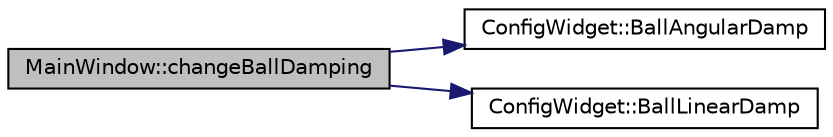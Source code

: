 digraph "MainWindow::changeBallDamping"
{
 // INTERACTIVE_SVG=YES
  edge [fontname="Helvetica",fontsize="10",labelfontname="Helvetica",labelfontsize="10"];
  node [fontname="Helvetica",fontsize="10",shape=record];
  rankdir="LR";
  Node1 [label="MainWindow::changeBallDamping",height=0.2,width=0.4,color="black", fillcolor="grey75", style="filled", fontcolor="black"];
  Node1 -> Node2 [color="midnightblue",fontsize="10",style="solid",fontname="Helvetica"];
  Node2 [label="ConfigWidget::BallAngularDamp",height=0.2,width=0.4,color="black", fillcolor="white", style="filled",URL="$d6/d55/class_config_widget.html#a534a9d7feb2494ebeea12a01e1cbb02c"];
  Node1 -> Node3 [color="midnightblue",fontsize="10",style="solid",fontname="Helvetica"];
  Node3 [label="ConfigWidget::BallLinearDamp",height=0.2,width=0.4,color="black", fillcolor="white", style="filled",URL="$d6/d55/class_config_widget.html#a56f114af14a1dd2a64bd95149c7caa9a"];
}

